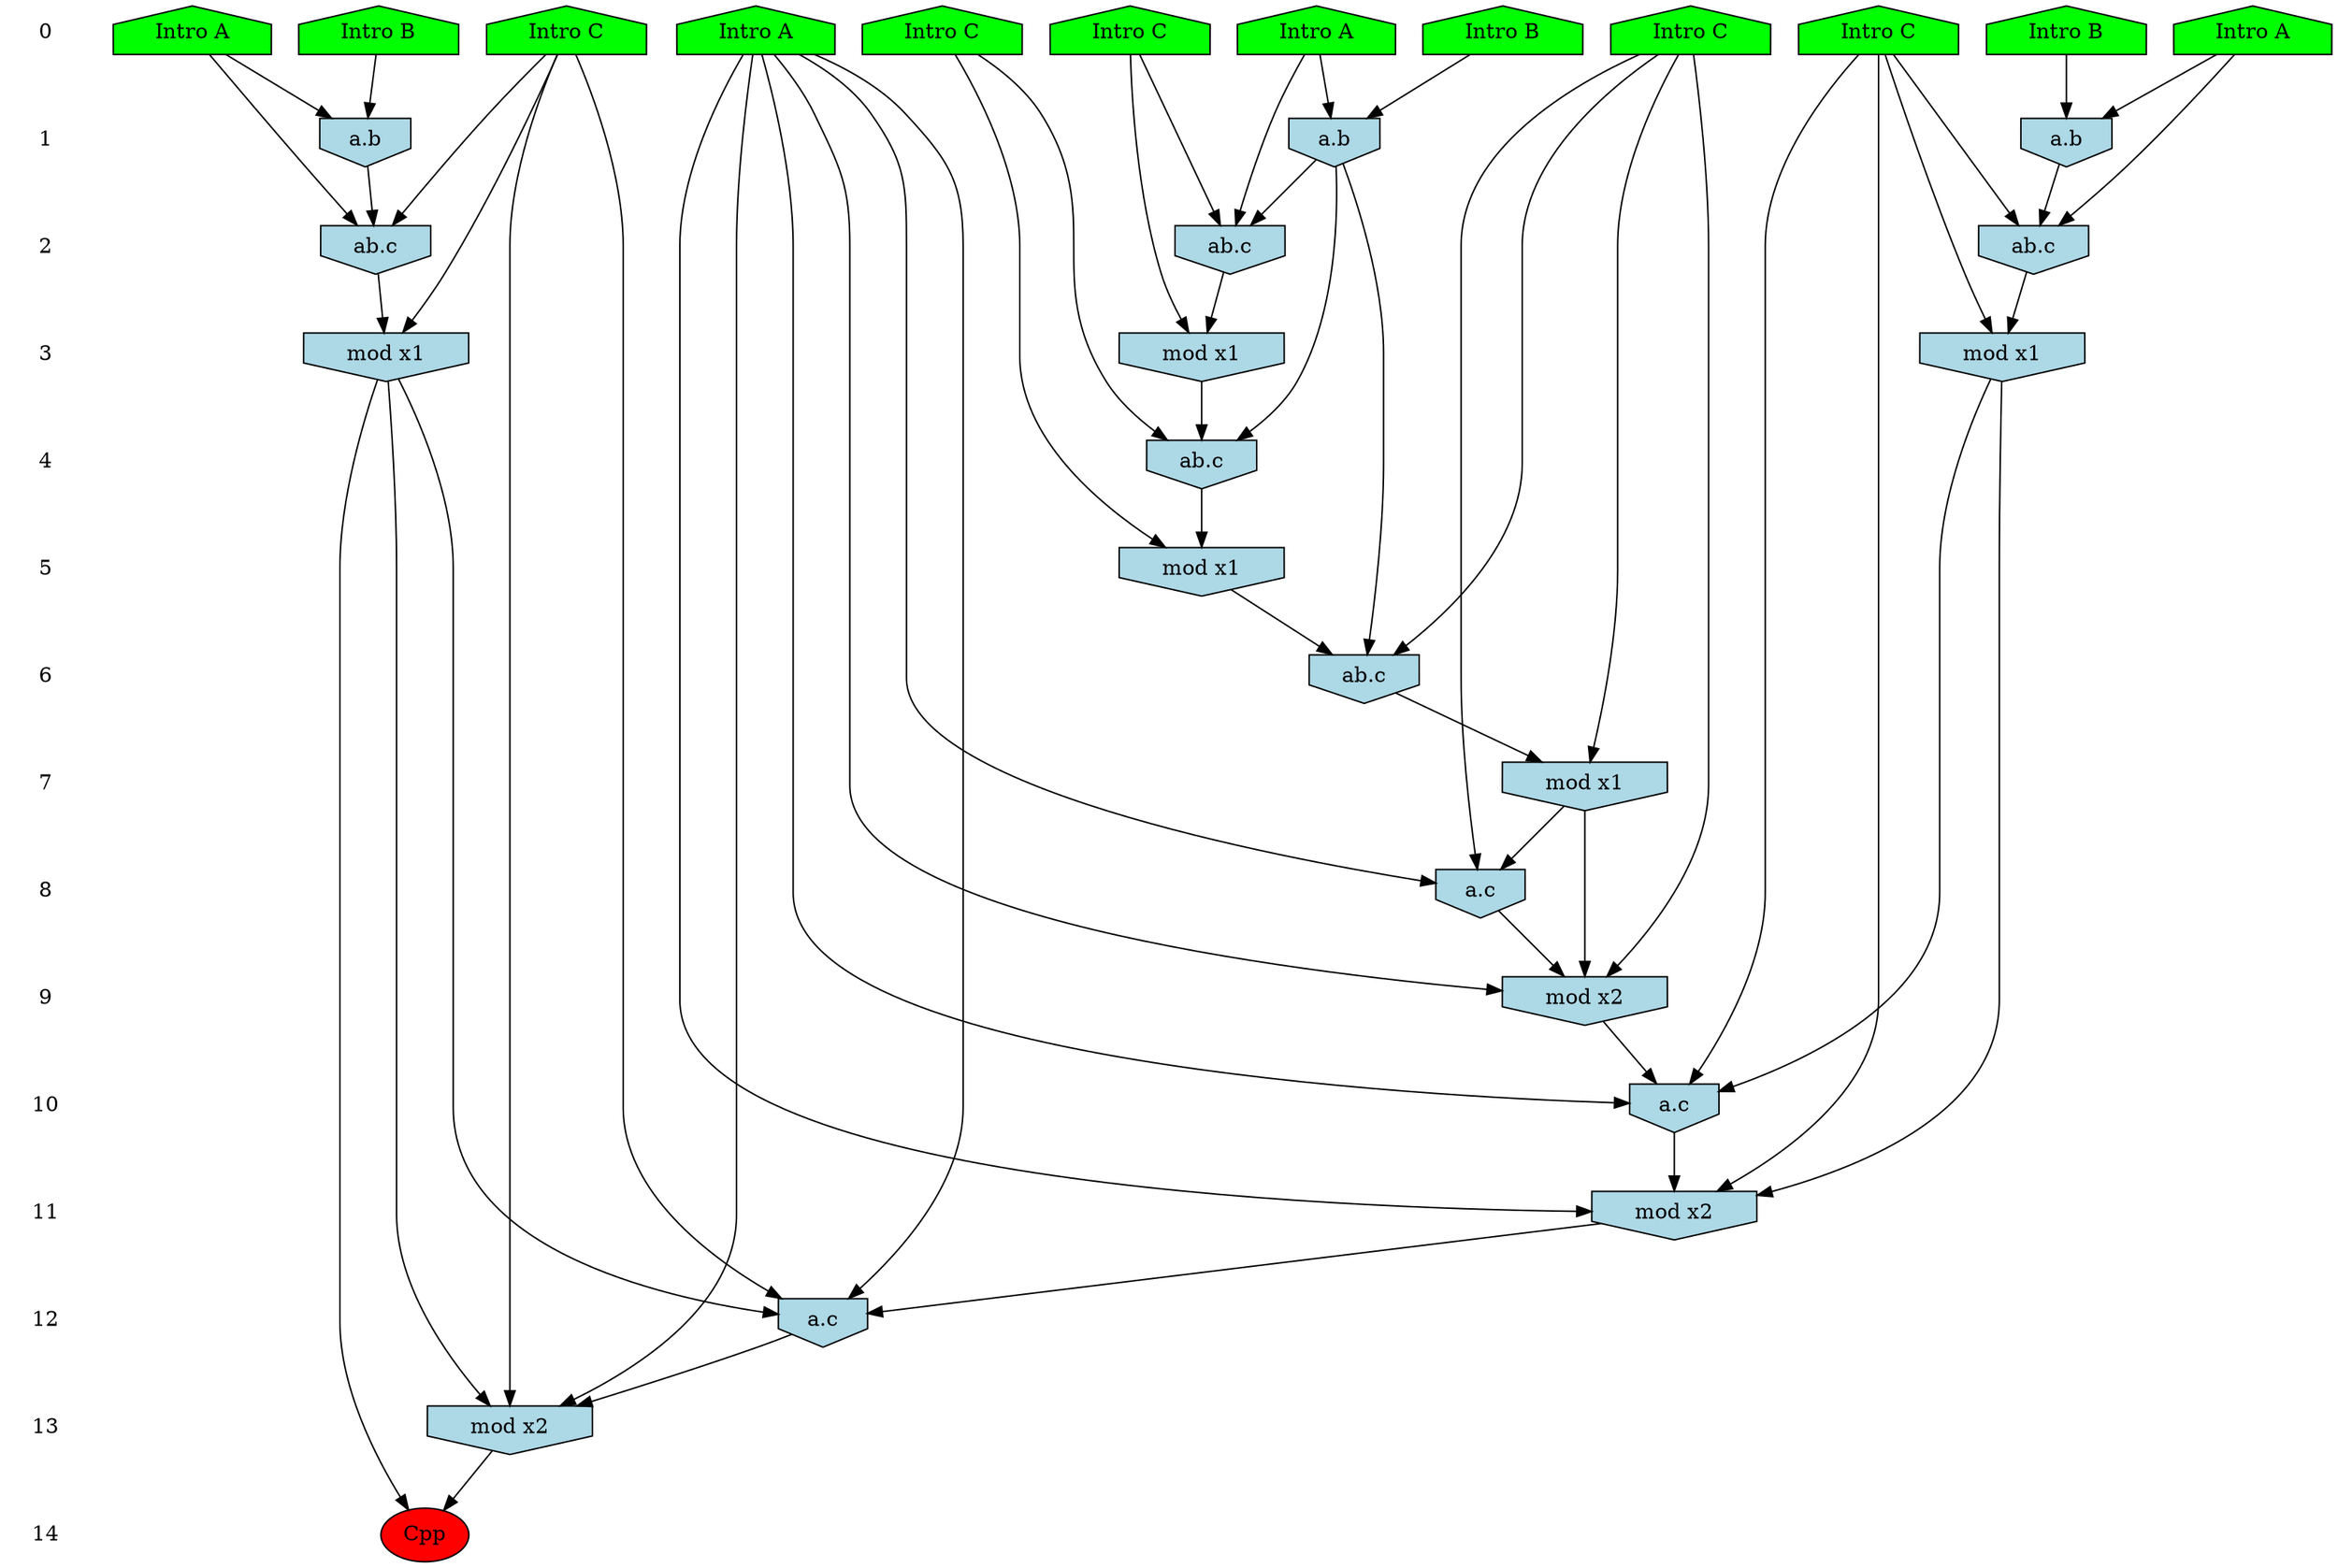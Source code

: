 /* Compression of 1 causal flows obtained in average at 1.453998E+01 t.u */
/* Compressed causal flows were: [2351] */
digraph G{
 ranksep=.5 ; 
{ rank = same ; "0" [shape=plaintext] ; node_1 [label ="Intro A", shape=house, style=filled, fillcolor=green] ;
node_2 [label ="Intro A", shape=house, style=filled, fillcolor=green] ;
node_3 [label ="Intro B", shape=house, style=filled, fillcolor=green] ;
node_4 [label ="Intro A", shape=house, style=filled, fillcolor=green] ;
node_5 [label ="Intro A", shape=house, style=filled, fillcolor=green] ;
node_6 [label ="Intro B", shape=house, style=filled, fillcolor=green] ;
node_7 [label ="Intro B", shape=house, style=filled, fillcolor=green] ;
node_8 [label ="Intro C", shape=house, style=filled, fillcolor=green] ;
node_9 [label ="Intro C", shape=house, style=filled, fillcolor=green] ;
node_10 [label ="Intro C", shape=house, style=filled, fillcolor=green] ;
node_11 [label ="Intro C", shape=house, style=filled, fillcolor=green] ;
node_12 [label ="Intro C", shape=house, style=filled, fillcolor=green] ;
}
{ rank = same ; "1" [shape=plaintext] ; node_13 [label="a.b", shape=invhouse, style=filled, fillcolor = lightblue] ;
node_16 [label="a.b", shape=invhouse, style=filled, fillcolor = lightblue] ;
node_22 [label="a.b", shape=invhouse, style=filled, fillcolor = lightblue] ;
}
{ rank = same ; "2" [shape=plaintext] ; node_14 [label="ab.c", shape=invhouse, style=filled, fillcolor = lightblue] ;
node_17 [label="ab.c", shape=invhouse, style=filled, fillcolor = lightblue] ;
node_23 [label="ab.c", shape=invhouse, style=filled, fillcolor = lightblue] ;
}
{ rank = same ; "3" [shape=plaintext] ; node_15 [label="mod x1", shape=invhouse, style=filled, fillcolor = lightblue] ;
node_18 [label="mod x1", shape=invhouse, style=filled, fillcolor = lightblue] ;
node_25 [label="mod x1", shape=invhouse, style=filled, fillcolor = lightblue] ;
}
{ rank = same ; "4" [shape=plaintext] ; node_19 [label="ab.c", shape=invhouse, style=filled, fillcolor = lightblue] ;
}
{ rank = same ; "5" [shape=plaintext] ; node_20 [label="mod x1", shape=invhouse, style=filled, fillcolor = lightblue] ;
}
{ rank = same ; "6" [shape=plaintext] ; node_21 [label="ab.c", shape=invhouse, style=filled, fillcolor = lightblue] ;
}
{ rank = same ; "7" [shape=plaintext] ; node_24 [label="mod x1", shape=invhouse, style=filled, fillcolor = lightblue] ;
}
{ rank = same ; "8" [shape=plaintext] ; node_26 [label="a.c", shape=invhouse, style=filled, fillcolor = lightblue] ;
}
{ rank = same ; "9" [shape=plaintext] ; node_27 [label="mod x2", shape=invhouse, style=filled, fillcolor = lightblue] ;
}
{ rank = same ; "10" [shape=plaintext] ; node_28 [label="a.c", shape=invhouse, style=filled, fillcolor = lightblue] ;
}
{ rank = same ; "11" [shape=plaintext] ; node_29 [label="mod x2", shape=invhouse, style=filled, fillcolor = lightblue] ;
}
{ rank = same ; "12" [shape=plaintext] ; node_30 [label="a.c", shape=invhouse, style=filled, fillcolor = lightblue] ;
}
{ rank = same ; "13" [shape=plaintext] ; node_31 [label="mod x2", shape=invhouse, style=filled, fillcolor = lightblue] ;
}
{ rank = same ; "14" [shape=plaintext] ; node_32 [label ="Cpp", style=filled, fillcolor=red] ;
}
"0" -> "1" [style="invis"]; 
"1" -> "2" [style="invis"]; 
"2" -> "3" [style="invis"]; 
"3" -> "4" [style="invis"]; 
"4" -> "5" [style="invis"]; 
"5" -> "6" [style="invis"]; 
"6" -> "7" [style="invis"]; 
"7" -> "8" [style="invis"]; 
"8" -> "9" [style="invis"]; 
"9" -> "10" [style="invis"]; 
"10" -> "11" [style="invis"]; 
"11" -> "12" [style="invis"]; 
"12" -> "13" [style="invis"]; 
"13" -> "14" [style="invis"]; 
node_4 -> node_13
node_6 -> node_13
node_4 -> node_14
node_12 -> node_14
node_13 -> node_14
node_12 -> node_15
node_14 -> node_15
node_5 -> node_16
node_7 -> node_16
node_5 -> node_17
node_8 -> node_17
node_16 -> node_17
node_8 -> node_18
node_17 -> node_18
node_9 -> node_19
node_16 -> node_19
node_18 -> node_19
node_9 -> node_20
node_19 -> node_20
node_10 -> node_21
node_16 -> node_21
node_20 -> node_21
node_1 -> node_22
node_3 -> node_22
node_1 -> node_23
node_11 -> node_23
node_22 -> node_23
node_10 -> node_24
node_21 -> node_24
node_11 -> node_25
node_23 -> node_25
node_2 -> node_26
node_10 -> node_26
node_24 -> node_26
node_2 -> node_27
node_10 -> node_27
node_24 -> node_27
node_26 -> node_27
node_2 -> node_28
node_12 -> node_28
node_15 -> node_28
node_27 -> node_28
node_2 -> node_29
node_12 -> node_29
node_15 -> node_29
node_28 -> node_29
node_2 -> node_30
node_11 -> node_30
node_25 -> node_30
node_29 -> node_30
node_2 -> node_31
node_11 -> node_31
node_25 -> node_31
node_30 -> node_31
node_25 -> node_32
node_31 -> node_32
}
/*
 Dot generation time: 0.000165
*/
